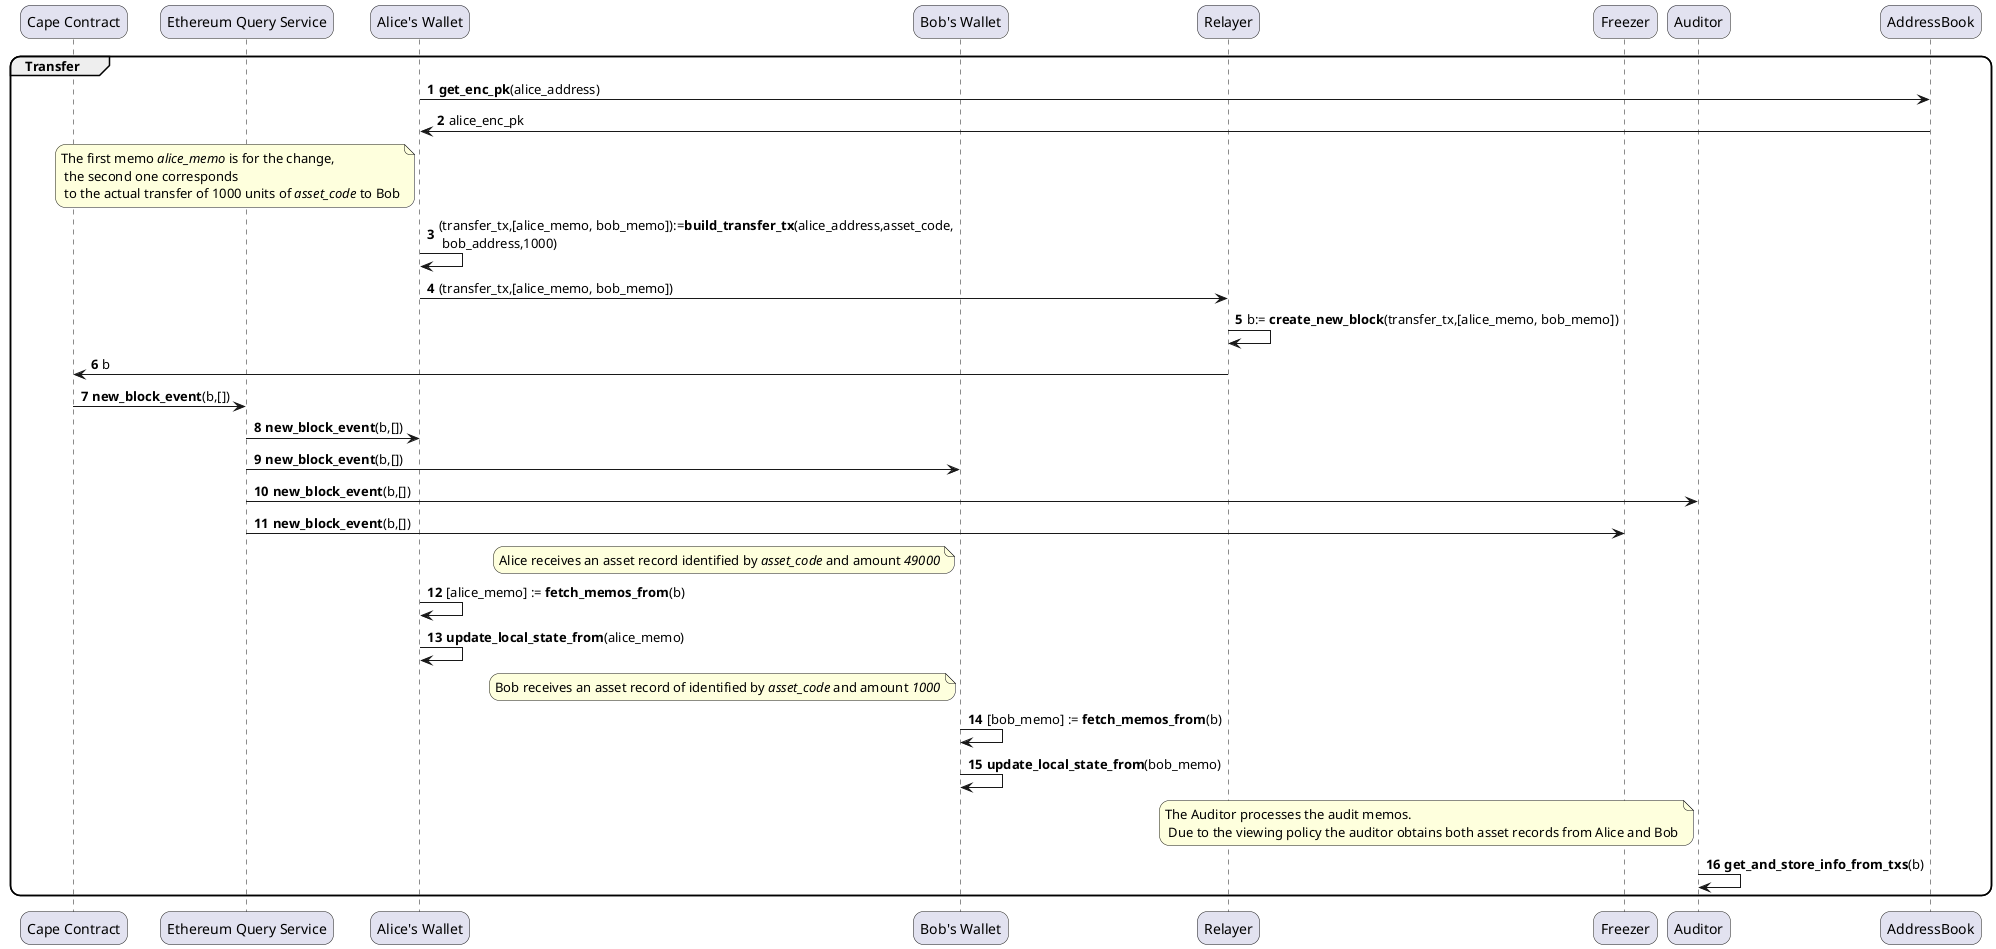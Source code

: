@startuml
autonumber

skinparam roundcorner 20

participant "Cape Contract" as C
participant "Ethereum Query Service" as EQS
participant "Alice's Wallet" as W_A
participant "Bob's Wallet" as W_B
participant "Relayer" as R
participant "Freezer" as F
participant "Auditor" as A
participant "AddressBook" as AB

group Transfer

    W_A -> AB: **get_enc_pk**(alice_address)
    AB -> W_A: alice_enc_pk
    note left W_A: The first memo <i>alice_memo</i> is for the change, \n the second one corresponds \n to the actual transfer of 1000 units of <i>asset_code</i> to Bob
    W_A -> W_A: (transfer_tx,[alice_memo, bob_memo]):=**build_transfer_tx**(alice_address,asset_code,\n bob_address,1000)
    W_A -> R: (transfer_tx,[alice_memo, bob_memo])
    R -> R: b:= **create_new_block**(transfer_tx,[alice_memo, bob_memo])
    R -> C: b
    C -> EQS: **new_block_event**(b,[])
    EQS -> W_A: **new_block_event**(b,[])
    EQS -> W_B: **new_block_event**(b,[])
    EQS -> A: **new_block_event**(b,[])
    EQS -> F: **new_block_event**(b,[])

    note left W_B: Alice receives an asset record identified by <i>asset_code</i> and amount <i>49000</i>
    W_A -> W_A: [alice_memo] := **fetch_memos_from**(b)
    W_A -> W_A: **update_local_state_from**(alice_memo)

    note left W_B: Bob receives an asset record of identified by <i>asset_code</i> and amount <i>1000</i>
    W_B -> W_B: [bob_memo] := **fetch_memos_from**(b)
    W_B -> W_B: **update_local_state_from**(bob_memo)

    note left A: The Auditor processes the audit memos. \n Due to the viewing policy the auditor obtains both asset records from Alice and Bob
    A -> A: **get_and_store_info_from_txs**(b)

end group


@enduml

